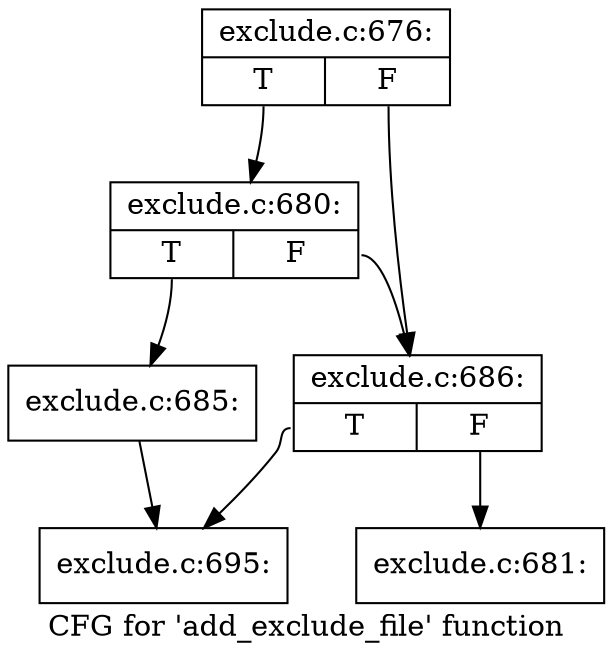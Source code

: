 digraph "CFG for 'add_exclude_file' function" {
	label="CFG for 'add_exclude_file' function";

	Node0xddeef60 [shape=record,label="{exclude.c:676:|{<s0>T|<s1>F}}"];
	Node0xddeef60:s0 -> Node0xde04610;
	Node0xddeef60:s1 -> Node0xde05ae0;
	Node0xde04610 [shape=record,label="{exclude.c:680:|{<s0>T|<s1>F}}"];
	Node0xde04610:s0 -> Node0xddd2fa0;
	Node0xde04610:s1 -> Node0xde05ae0;
	Node0xddd2fa0 [shape=record,label="{exclude.c:685:}"];
	Node0xddd2fa0 -> Node0xde07b90;
	Node0xde05ae0 [shape=record,label="{exclude.c:686:|{<s0>T|<s1>F}}"];
	Node0xde05ae0:s0 -> Node0xde07b90;
	Node0xde05ae0:s1 -> Node0xde08710;
	Node0xde08710 [shape=record,label="{exclude.c:681:}"];
	Node0xde07b90 [shape=record,label="{exclude.c:695:}"];
}
